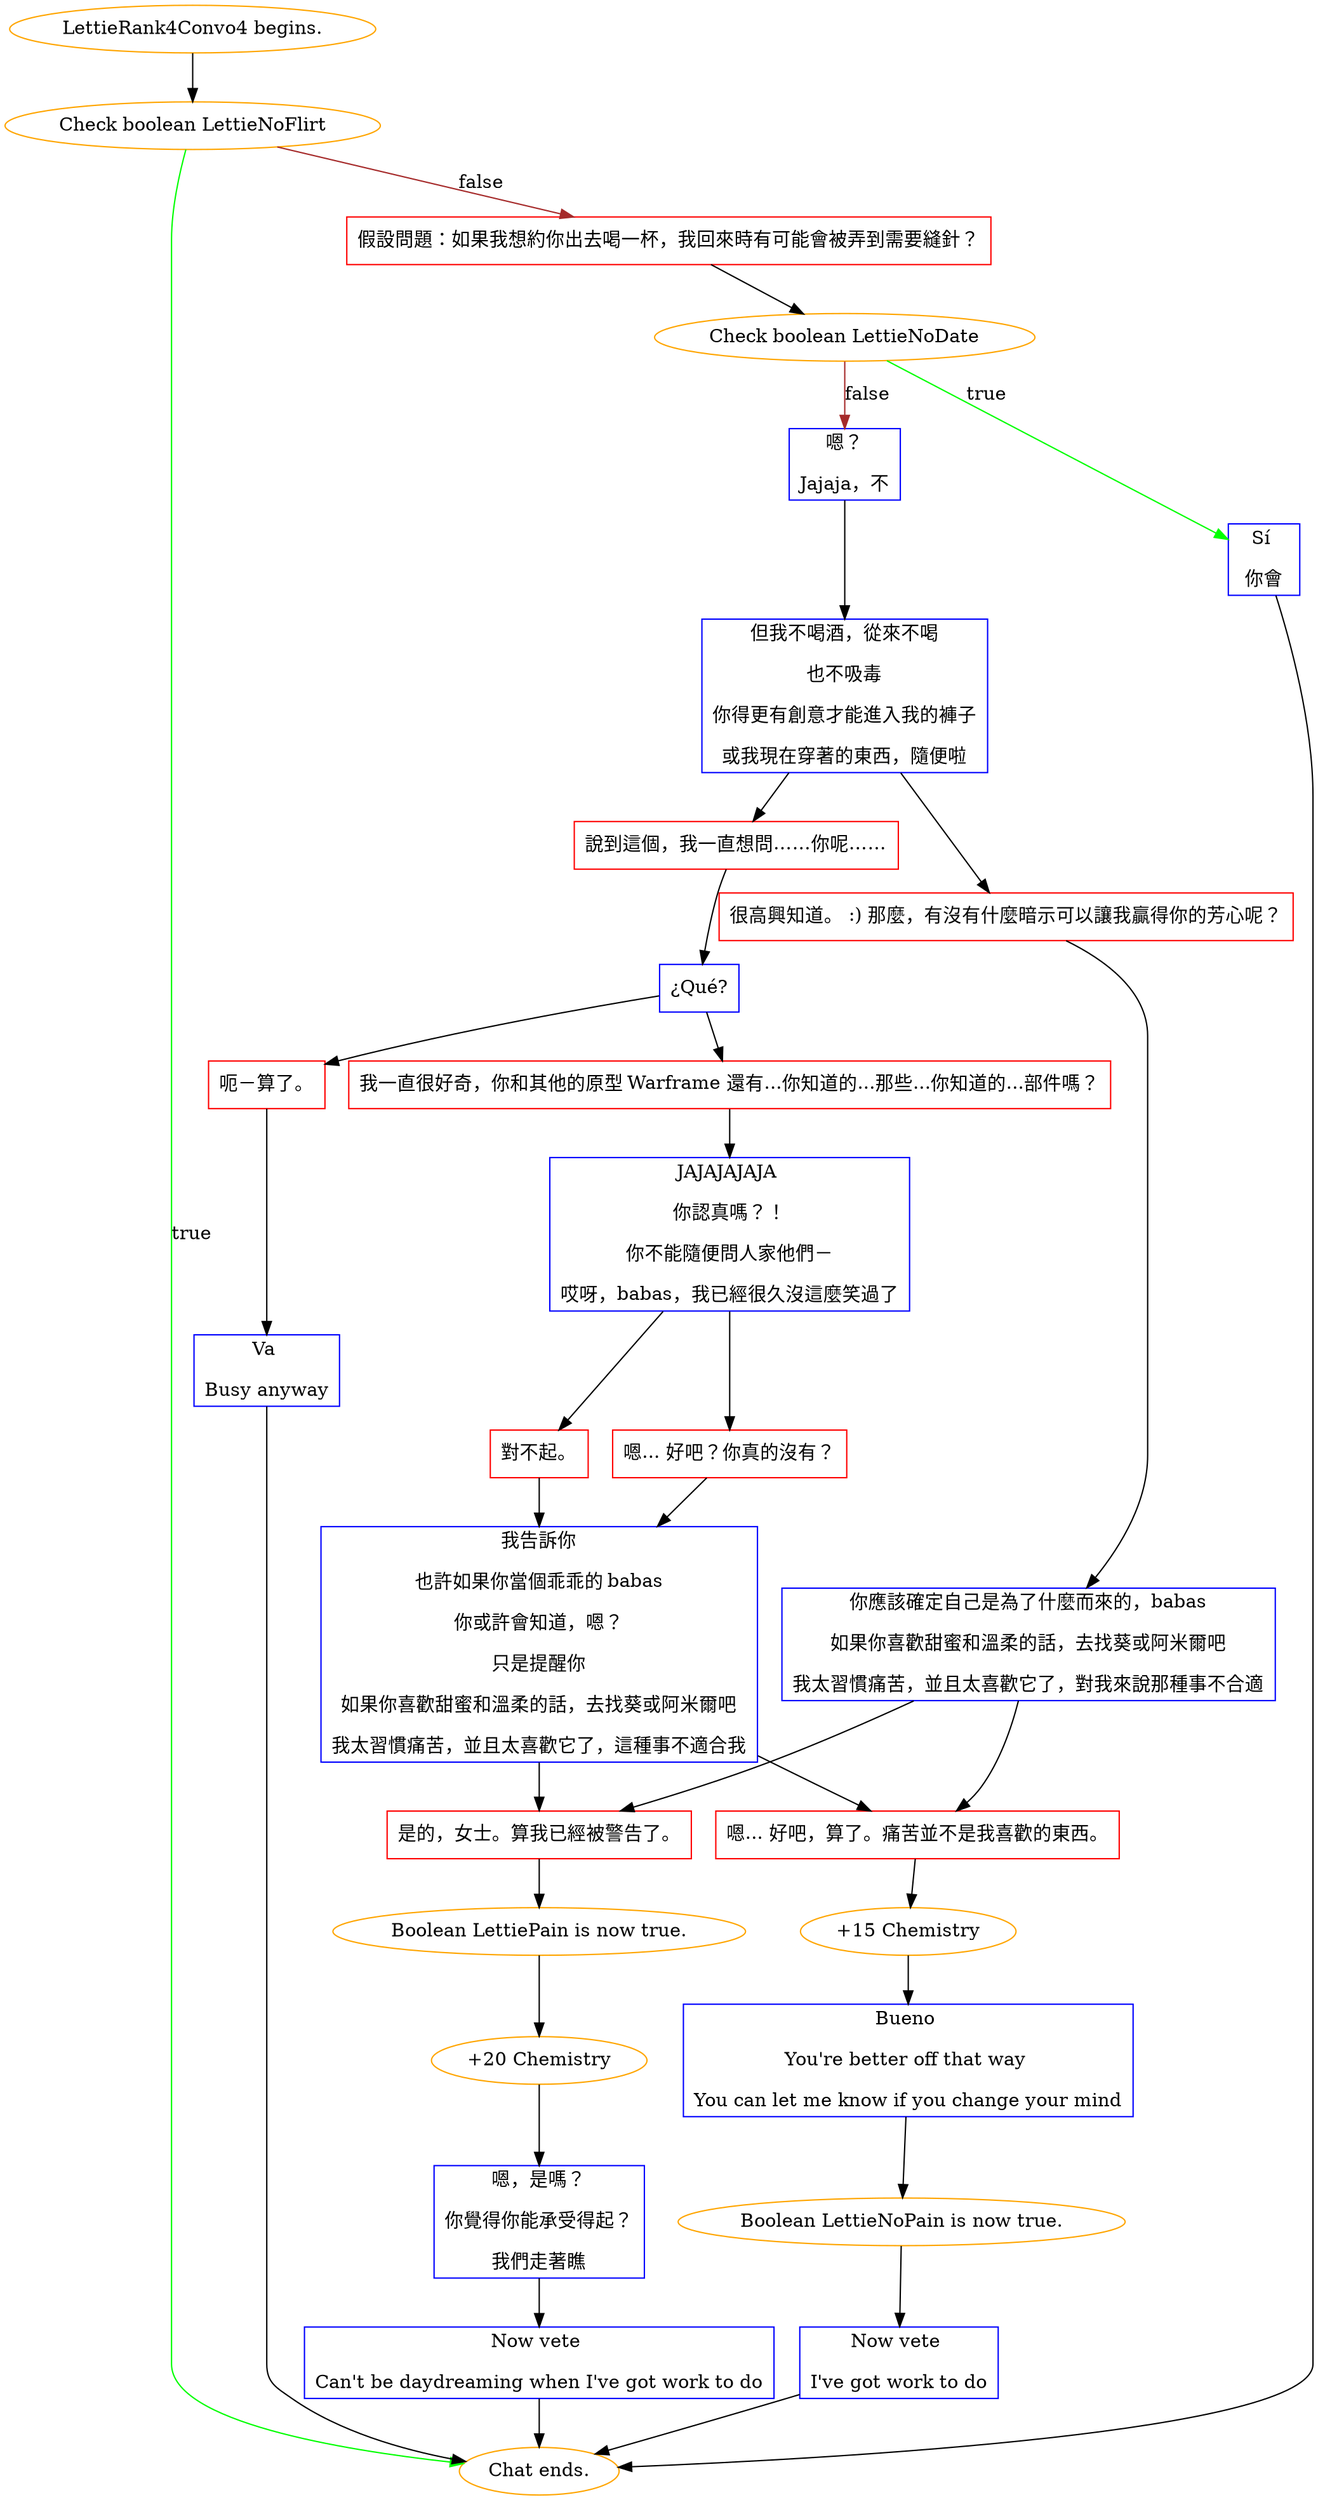 digraph {
	"LettieRank4Convo4 begins." [color=orange];
		"LettieRank4Convo4 begins." -> j2827510990;
	j2827510990 [label="Check boolean LettieNoFlirt",color=orange];
		j2827510990 -> "Chat ends." [label=true,color=green];
		j2827510990 -> j1463871670 [label=false,color=brown];
	"Chat ends." [color=orange];
	j1463871670 [label="假設問題：如果我想約你出去喝一杯，我回來時有可能會被弄到需要縫針？",shape=box,color=red];
		j1463871670 -> j2794660236;
	j2794660236 [label="Check boolean LettieNoDate",color=orange];
		j2794660236 -> j3997773201 [label=true,color=green];
		j2794660236 -> j4275244705 [label=false,color=brown];
	j3997773201 [label="Sí 
你會",shape=box,color=blue];
		j3997773201 -> "Chat ends.";
	j4275244705 [label="嗯？
Jajaja，不",shape=box,color=blue];
		j4275244705 -> j2025469841;
	j2025469841 [label="但我不喝酒，從來不喝
也不吸毒
你得更有創意才能進入我的褲子
或我現在穿著的東西，隨便啦",shape=box,color=blue];
		j2025469841 -> j1544516416;
		j2025469841 -> j2078278423;
	j1544516416 [label="很高興知道。 :) 那麼，有沒有什麼暗示可以讓我贏得你的芳心呢？",shape=box,color=red];
		j1544516416 -> j299487388;
	j2078278423 [label="說到這個，我一直想問……你呢……",shape=box,color=red];
		j2078278423 -> j172385006;
	j299487388 [label="你應該確定自己是為了什麼而來的，babas
如果你喜歡甜蜜和溫柔的話，去找葵或阿米爾吧
我太習慣痛苦，並且太喜歡它了，對我來說那種事不合適",shape=box,color=blue];
		j299487388 -> j1859186145;
		j299487388 -> j3038928392;
	j172385006 [label="¿Qué?",shape=box,color=blue];
		j172385006 -> j332405520;
		j172385006 -> j1557473224;
	j1859186145 [label="是的，女士。算我已經被警告了。",shape=box,color=red];
		j1859186145 -> j200574632;
	j3038928392 [label="嗯... 好吧，算了。痛苦並不是我喜歡的東西。",shape=box,color=red];
		j3038928392 -> j2158853079;
	j332405520 [label="我一直很好奇，你和其他的原型 Warframe 還有...你知道的...那些...你知道的...部件嗎？",shape=box,color=red];
		j332405520 -> j3674400512;
	j1557473224 [label="呃－算了。",shape=box,color=red];
		j1557473224 -> j3900227308;
	j200574632 [label="Boolean LettiePain is now true.",color=orange];
		j200574632 -> j1729953771;
	j2158853079 [label="+15 Chemistry",color=orange];
		j2158853079 -> j326726832;
	j3674400512 [label="JAJAJAJAJA 
你認真嗎？！
你不能隨便問人家他們－
哎呀，babas，我已經很久沒這麼笑過了",shape=box,color=blue];
		j3674400512 -> j2367016266;
		j3674400512 -> j3268590503;
	j3900227308 [label="Va 
Busy anyway",shape=box,color=blue];
		j3900227308 -> "Chat ends.";
	j1729953771 [label="+20 Chemistry",color=orange];
		j1729953771 -> j1684787442;
	j326726832 [label="Bueno 
You're better off that way 
You can let me know if you change your mind",shape=box,color=blue];
		j326726832 -> j2362708449;
	j2367016266 [label="對不起。",shape=box,color=red];
		j2367016266 -> j2661642708;
	j3268590503 [label="嗯... 好吧？你真的沒有？",shape=box,color=red];
		j3268590503 -> j2661642708;
	j1684787442 [label="嗯，是嗎？
你覺得你能承受得起？
我們走著瞧",shape=box,color=blue];
		j1684787442 -> j641145668;
	j2362708449 [label="Boolean LettieNoPain is now true.",color=orange];
		j2362708449 -> j9517111;
	j2661642708 [label="我告訴你
也許如果你當個乖乖的 babas
你或許會知道，嗯？
只是提醒你
如果你喜歡甜蜜和溫柔的話，去找葵或阿米爾吧
我太習慣痛苦，並且太喜歡它了，這種事不適合我",shape=box,color=blue];
		j2661642708 -> j1859186145;
		j2661642708 -> j3038928392;
	j641145668 [label="Now vete 
Can't be daydreaming when I've got work to do",shape=box,color=blue];
		j641145668 -> "Chat ends.";
	j9517111 [label="Now vete 
I've got work to do",shape=box,color=blue];
		j9517111 -> "Chat ends.";
}